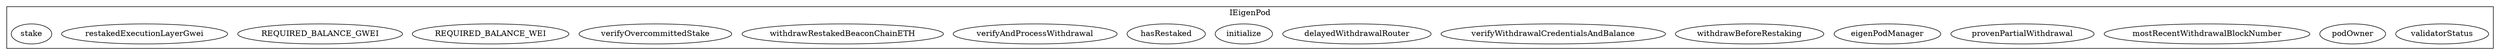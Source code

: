 strict digraph {
subgraph cluster_4852_IEigenPod {
label = "IEigenPod"
"4852_validatorStatus" [label="validatorStatus"]
"4852_podOwner" [label="podOwner"]
"4852_mostRecentWithdrawalBlockNumber" [label="mostRecentWithdrawalBlockNumber"]
"4852_provenPartialWithdrawal" [label="provenPartialWithdrawal"]
"4852_eigenPodManager" [label="eigenPodManager"]
"4852_withdrawBeforeRestaking" [label="withdrawBeforeRestaking"]
"4852_verifyWithdrawalCredentialsAndBalance" [label="verifyWithdrawalCredentialsAndBalance"]
"4852_delayedWithdrawalRouter" [label="delayedWithdrawalRouter"]
"4852_initialize" [label="initialize"]
"4852_hasRestaked" [label="hasRestaked"]
"4852_verifyAndProcessWithdrawal" [label="verifyAndProcessWithdrawal"]
"4852_withdrawRestakedBeaconChainETH" [label="withdrawRestakedBeaconChainETH"]
"4852_verifyOvercommittedStake" [label="verifyOvercommittedStake"]
"4852_REQUIRED_BALANCE_WEI" [label="REQUIRED_BALANCE_WEI"]
"4852_REQUIRED_BALANCE_GWEI" [label="REQUIRED_BALANCE_GWEI"]
"4852_restakedExecutionLayerGwei" [label="restakedExecutionLayerGwei"]
"4852_stake" [label="stake"]
}subgraph cluster_solidity {
label = "[Solidity]"
}
}